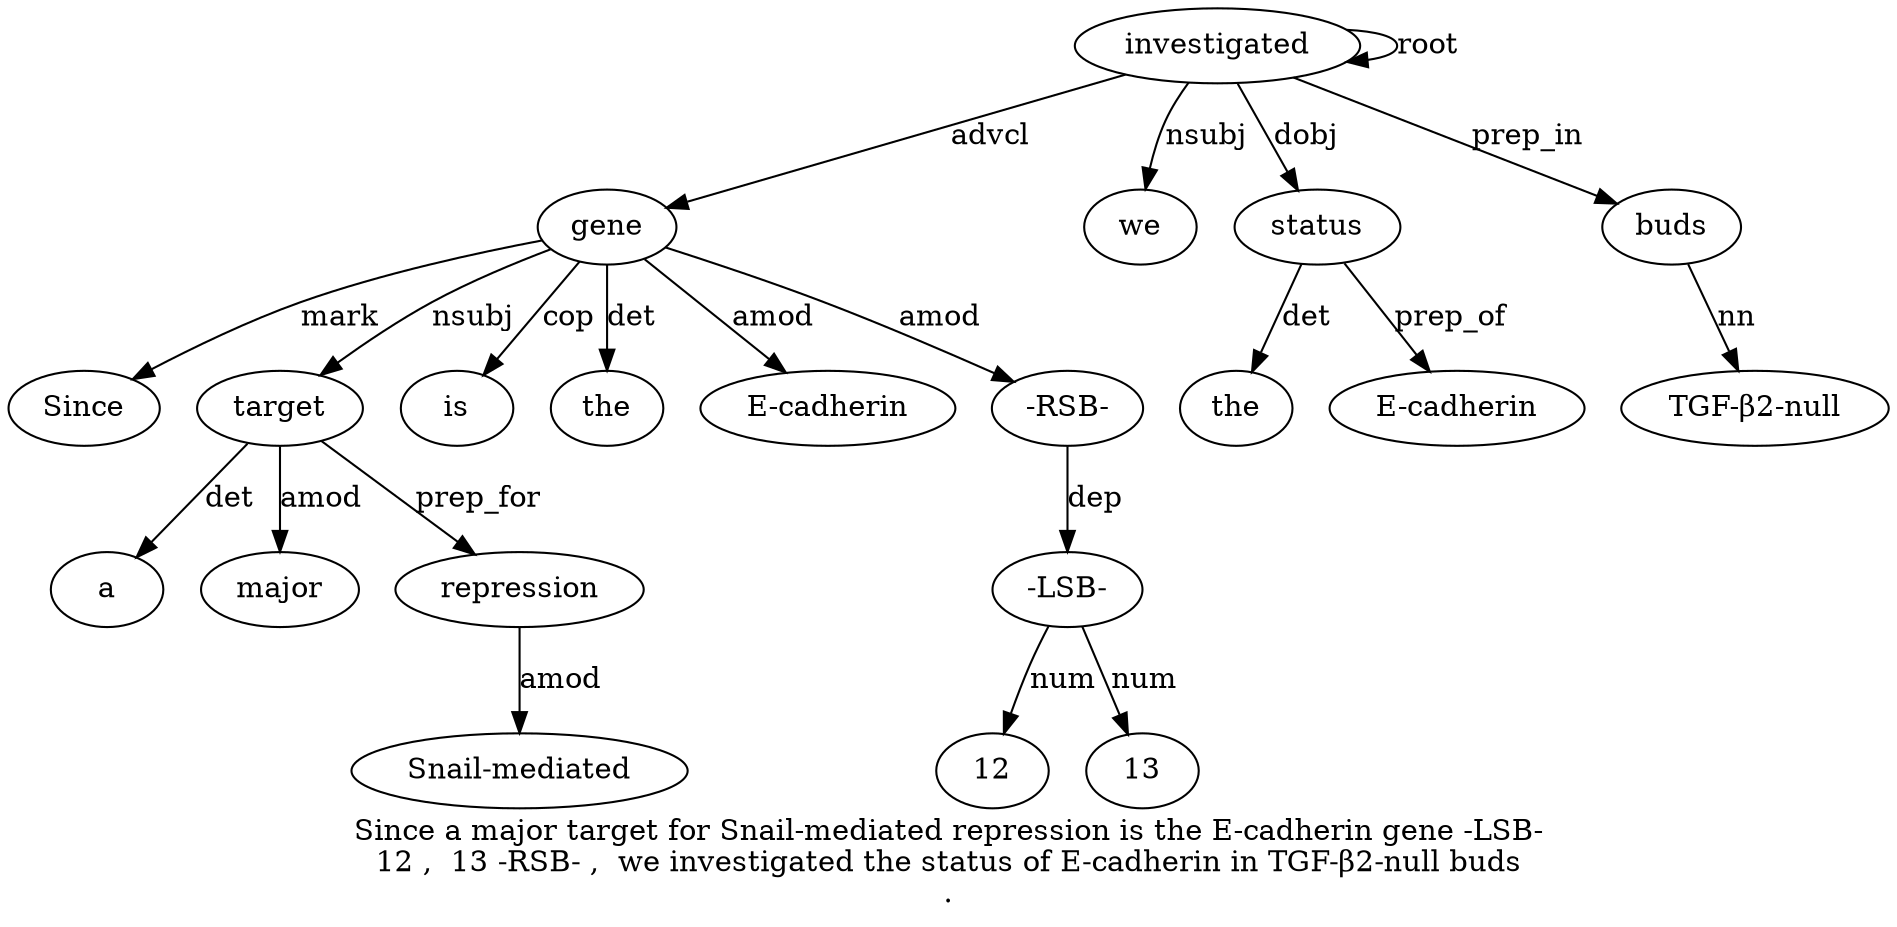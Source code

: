 digraph "Since a major target for Snail-mediated repression is the E-cadherin gene -LSB- 12 ,  13 -RSB- ,  we investigated the status of E-cadherin in TGF-β2-null buds ." {
label="Since a major target for Snail-mediated repression is the E-cadherin gene -LSB-
12 ,  13 -RSB- ,  we investigated the status of E-cadherin in TGF-β2-null buds
.";
gene11 [style=filled, fillcolor=white, label=gene];
Since1 [style=filled, fillcolor=white, label=Since];
gene11 -> Since1  [label=mark];
target4 [style=filled, fillcolor=white, label=target];
a2 [style=filled, fillcolor=white, label=a];
target4 -> a2  [label=det];
major3 [style=filled, fillcolor=white, label=major];
target4 -> major3  [label=amod];
gene11 -> target4  [label=nsubj];
repression7 [style=filled, fillcolor=white, label=repression];
"Snail-mediated6" [style=filled, fillcolor=white, label="Snail-mediated"];
repression7 -> "Snail-mediated6"  [label=amod];
target4 -> repression7  [label=prep_for];
is8 [style=filled, fillcolor=white, label=is];
gene11 -> is8  [label=cop];
the9 [style=filled, fillcolor=white, label=the];
gene11 -> the9  [label=det];
"E-cadherin10" [style=filled, fillcolor=white, label="E-cadherin"];
gene11 -> "E-cadherin10"  [label=amod];
investigated19 [style=filled, fillcolor=white, label=investigated];
investigated19 -> gene11  [label=advcl];
"-RSB-16" [style=filled, fillcolor=white, label="-RSB-"];
"-LSB-12" [style=filled, fillcolor=white, label="-LSB-"];
"-RSB-16" -> "-LSB-12"  [label=dep];
1213 [style=filled, fillcolor=white, label=12];
"-LSB-12" -> 1213  [label=num];
1315 [style=filled, fillcolor=white, label=13];
"-LSB-12" -> 1315  [label=num];
gene11 -> "-RSB-16"  [label=amod];
we18 [style=filled, fillcolor=white, label=we];
investigated19 -> we18  [label=nsubj];
investigated19 -> investigated19  [label=root];
status21 [style=filled, fillcolor=white, label=status];
the20 [style=filled, fillcolor=white, label=the];
status21 -> the20  [label=det];
investigated19 -> status21  [label=dobj];
"E-cadherin23" [style=filled, fillcolor=white, label="E-cadherin"];
status21 -> "E-cadherin23"  [label=prep_of];
buds26 [style=filled, fillcolor=white, label=buds];
"TGF-β2-null5" [style=filled, fillcolor=white, label="TGF-β2-null"];
buds26 -> "TGF-β2-null5"  [label=nn];
investigated19 -> buds26  [label=prep_in];
}
